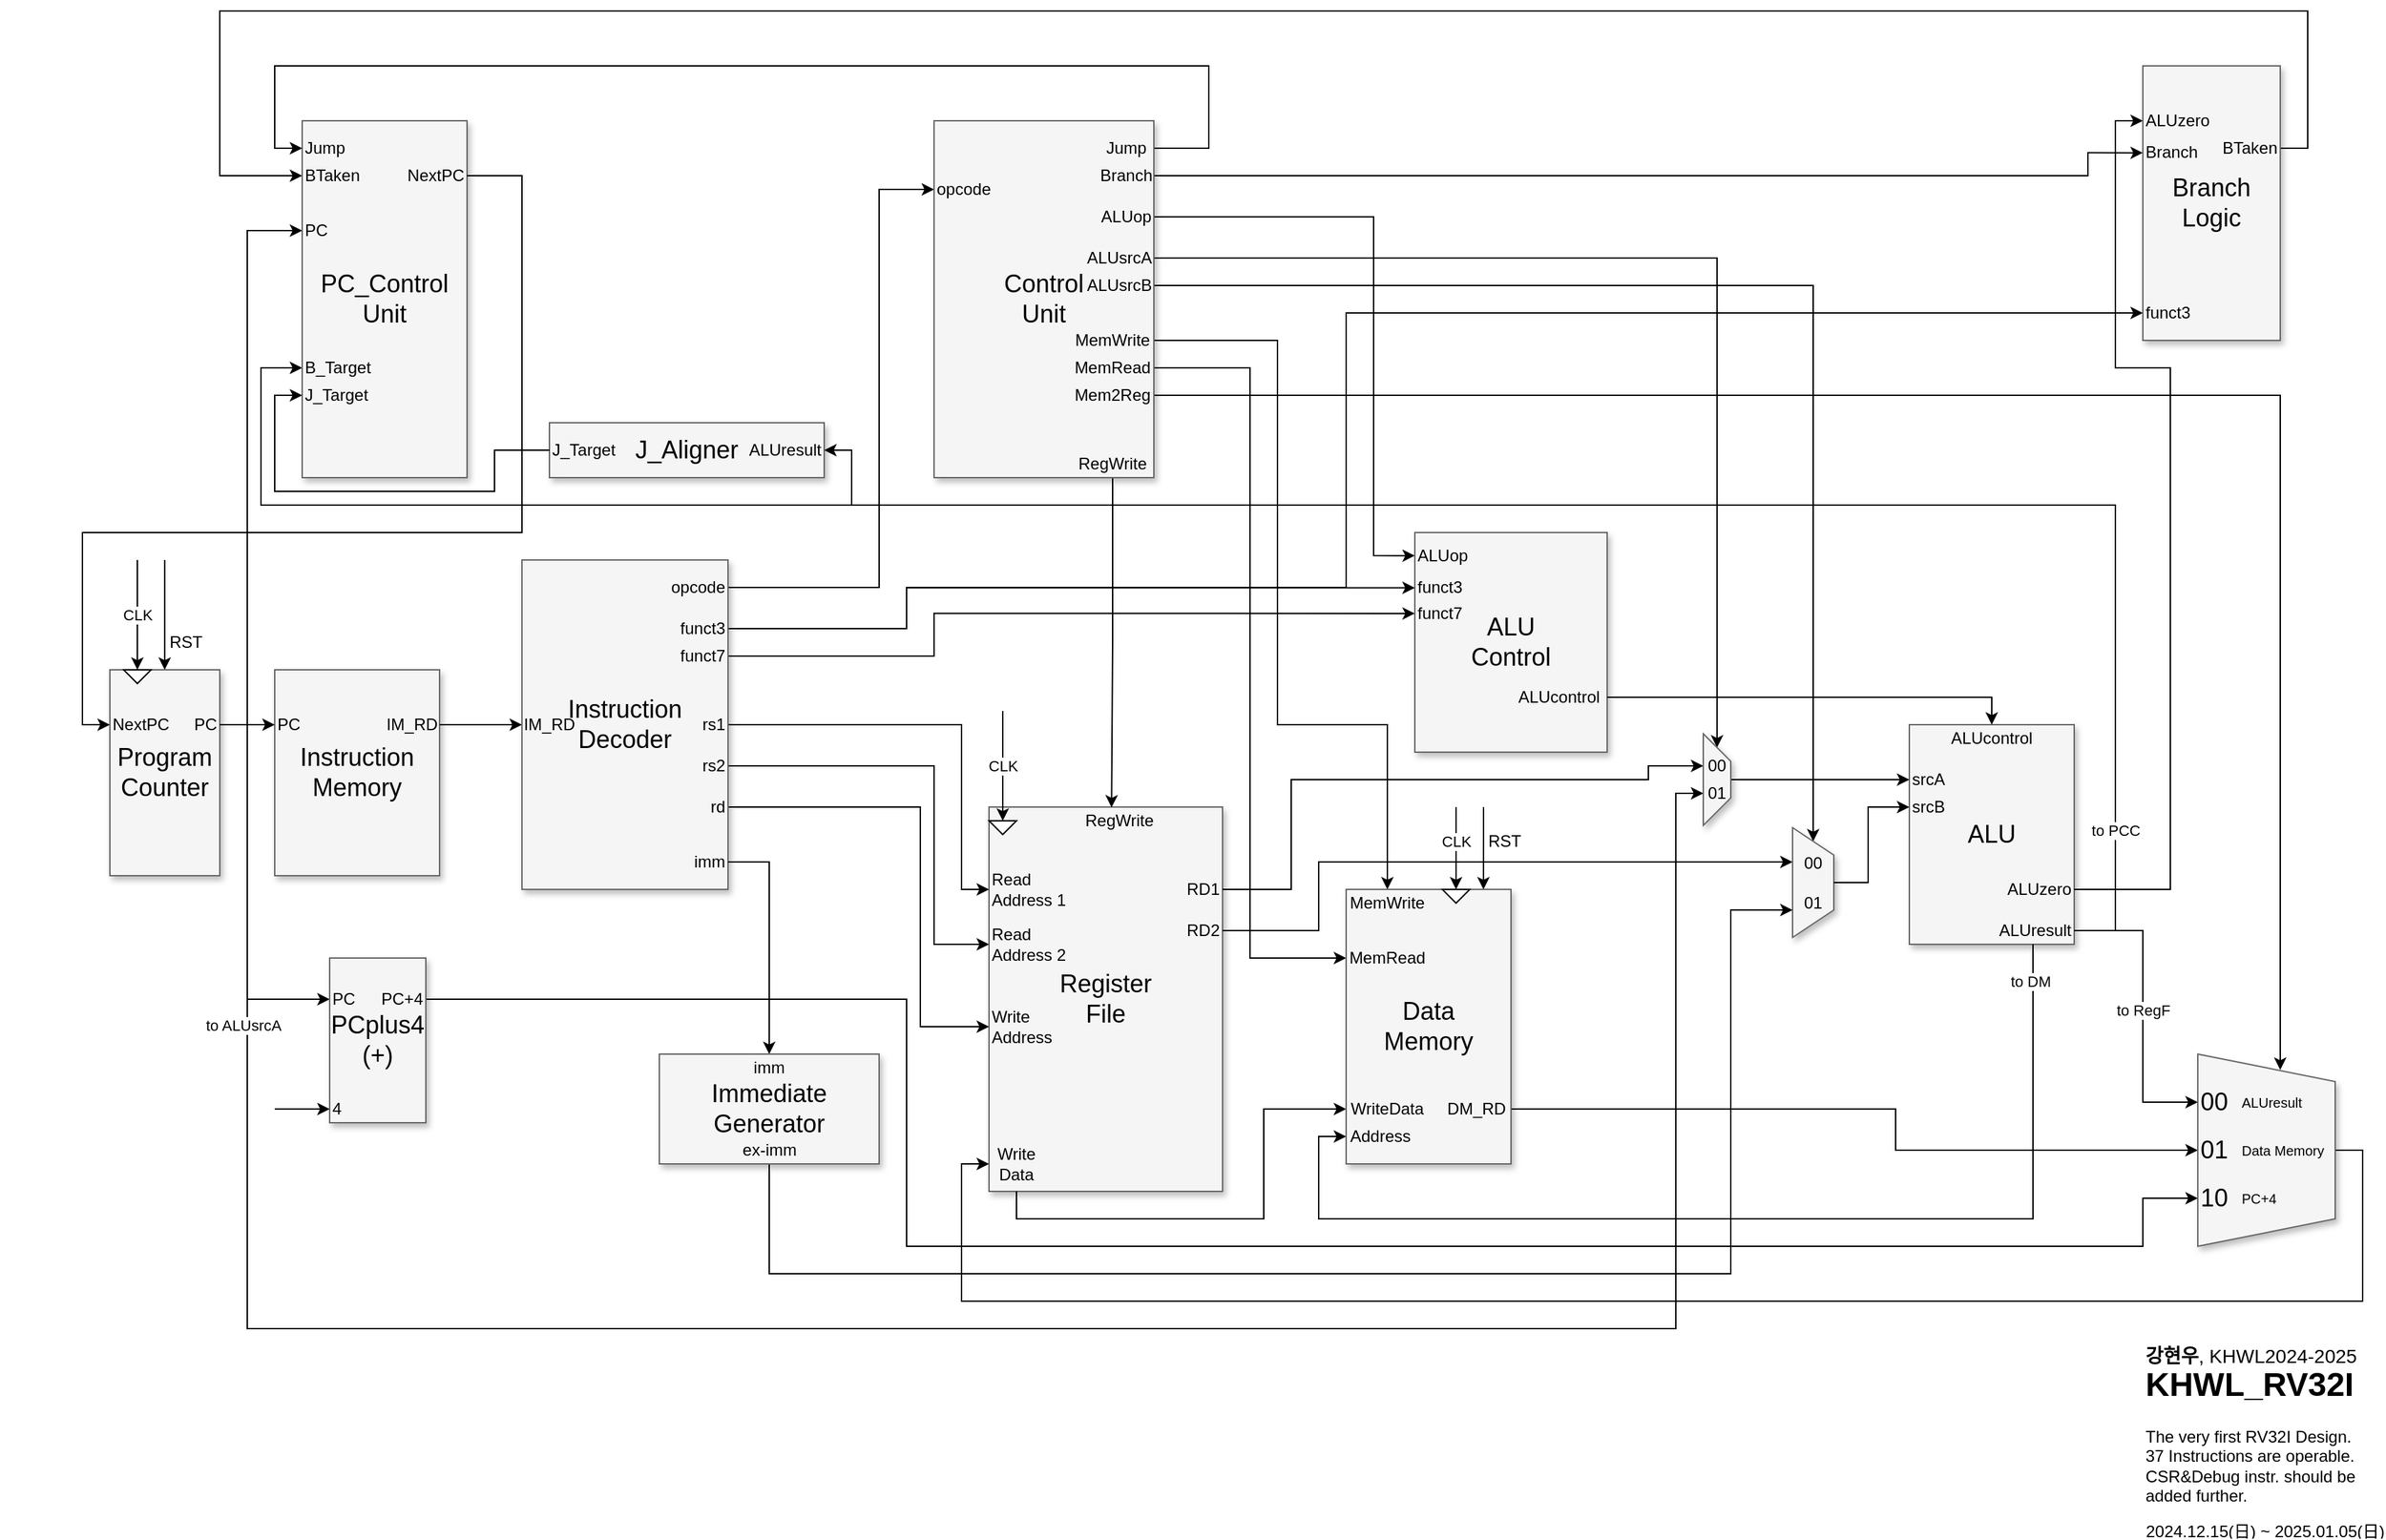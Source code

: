 <mxfile version="26.0.3">
  <diagram name="Page-1" id="90a13364-a465-7bf4-72fc-28e22215d7a0">
    <mxGraphModel dx="1912" dy="1035" grid="1" gridSize="10" guides="1" tooltips="1" connect="1" arrows="1" fold="1" page="1" pageScale="1.5" pageWidth="1169" pageHeight="827" background="none" math="0" shadow="0">
      <root>
        <mxCell id="0" style=";html=1;" />
        <mxCell id="1" style=";html=1;" parent="0" />
        <mxCell id="F4LApp7SRapzV72RJLrX-8" value="" style="group" parent="1" vertex="1" connectable="0">
          <mxGeometry x="720" y="700" width="180" height="280" as="geometry" />
        </mxCell>
        <mxCell id="3a17f1ce550125da-2" value="Register&lt;div&gt;File&lt;/div&gt;" style="whiteSpace=wrap;html=1;shadow=1;fontSize=18;fillColor=#f5f5f5;strokeColor=#666666;" parent="F4LApp7SRapzV72RJLrX-8" vertex="1">
          <mxGeometry width="170" height="280" as="geometry" />
        </mxCell>
        <mxCell id="JqTOLJbfiFGYhZ1s0W8t-5" value="Read&amp;nbsp;&lt;div&gt;Address 1&lt;/div&gt;" style="text;html=1;align=left;verticalAlign=middle;whiteSpace=wrap;rounded=0;" parent="F4LApp7SRapzV72RJLrX-8" vertex="1">
          <mxGeometry y="50" width="60" height="20" as="geometry" />
        </mxCell>
        <mxCell id="JqTOLJbfiFGYhZ1s0W8t-8" value="Read&amp;nbsp;&lt;div&gt;Address 2&lt;/div&gt;" style="text;html=1;align=left;verticalAlign=middle;whiteSpace=wrap;rounded=0;" parent="F4LApp7SRapzV72RJLrX-8" vertex="1">
          <mxGeometry y="90" width="60" height="20" as="geometry" />
        </mxCell>
        <mxCell id="JqTOLJbfiFGYhZ1s0W8t-10" value="Write&lt;div&gt;Address&lt;/div&gt;" style="text;html=1;align=left;verticalAlign=middle;whiteSpace=wrap;rounded=0;" parent="F4LApp7SRapzV72RJLrX-8" vertex="1">
          <mxGeometry y="140" width="60" height="40" as="geometry" />
        </mxCell>
        <mxCell id="JqTOLJbfiFGYhZ1s0W8t-13" value="Write&lt;div&gt;Data&lt;/div&gt;" style="text;html=1;align=center;verticalAlign=middle;whiteSpace=wrap;rounded=0;" parent="F4LApp7SRapzV72RJLrX-8" vertex="1">
          <mxGeometry y="240" width="40" height="40" as="geometry" />
        </mxCell>
        <mxCell id="JqTOLJbfiFGYhZ1s0W8t-16" value="RD1" style="text;html=1;align=right;verticalAlign=middle;whiteSpace=wrap;rounded=0;" parent="F4LApp7SRapzV72RJLrX-8" vertex="1">
          <mxGeometry x="140" y="50" width="30" height="20" as="geometry" />
        </mxCell>
        <mxCell id="JqTOLJbfiFGYhZ1s0W8t-17" value="RD2" style="text;html=1;align=right;verticalAlign=middle;whiteSpace=wrap;rounded=0;" parent="F4LApp7SRapzV72RJLrX-8" vertex="1">
          <mxGeometry x="140" y="80" width="30" height="20" as="geometry" />
        </mxCell>
        <mxCell id="JqTOLJbfiFGYhZ1s0W8t-6" style="edgeStyle=orthogonalEdgeStyle;rounded=0;orthogonalLoop=1;jettySize=auto;html=1;exitX=0.5;exitY=1;exitDx=0;exitDy=0;" parent="F4LApp7SRapzV72RJLrX-8" source="JqTOLJbfiFGYhZ1s0W8t-5" target="JqTOLJbfiFGYhZ1s0W8t-5" edge="1">
          <mxGeometry relative="1" as="geometry" />
        </mxCell>
        <mxCell id="zFS1pn2A8cmfrVWvFFyQ-1" value="RegWrite" style="text;html=1;align=center;verticalAlign=middle;whiteSpace=wrap;rounded=0;" parent="F4LApp7SRapzV72RJLrX-8" vertex="1">
          <mxGeometry x="70" width="50" height="20" as="geometry" />
        </mxCell>
        <mxCell id="F4LApp7SRapzV72RJLrX-21" value="" style="group" parent="1" vertex="1" connectable="0">
          <mxGeometry y="480" width="190" height="270" as="geometry" />
        </mxCell>
        <mxCell id="3a17f1ce550125da-8" value="Program&lt;div&gt;Counter&lt;/div&gt;" style="whiteSpace=wrap;html=1;shadow=1;fontSize=18;fillColor=#f5f5f5;strokeColor=#666666;" parent="F4LApp7SRapzV72RJLrX-21" vertex="1">
          <mxGeometry x="80" y="120" width="80" height="150" as="geometry" />
        </mxCell>
        <mxCell id="0RyyWnerKbfPe0gcl8zv-7" value="NextPC" style="text;html=1;align=left;verticalAlign=middle;whiteSpace=wrap;rounded=0;" parent="F4LApp7SRapzV72RJLrX-21" vertex="1">
          <mxGeometry x="80" y="150" width="50" height="20" as="geometry" />
        </mxCell>
        <mxCell id="0RyyWnerKbfPe0gcl8zv-8" value="PC" style="text;html=1;align=right;verticalAlign=middle;whiteSpace=wrap;rounded=0;" parent="F4LApp7SRapzV72RJLrX-21" vertex="1">
          <mxGeometry x="140" y="150" width="20" height="20" as="geometry" />
        </mxCell>
        <mxCell id="zFS1pn2A8cmfrVWvFFyQ-53" value="" style="group" parent="F4LApp7SRapzV72RJLrX-21" vertex="1" connectable="0">
          <mxGeometry x="90" y="40" width="20" height="90" as="geometry" />
        </mxCell>
        <mxCell id="0RyyWnerKbfPe0gcl8zv-11" value="" style="triangle;whiteSpace=wrap;html=1;rotation=90;" parent="zFS1pn2A8cmfrVWvFFyQ-53" vertex="1">
          <mxGeometry x="5" y="75" width="10" height="20" as="geometry" />
        </mxCell>
        <mxCell id="zFS1pn2A8cmfrVWvFFyQ-21" value="" style="edgeStyle=none;orthogonalLoop=1;jettySize=auto;html=1;rounded=0;" parent="zFS1pn2A8cmfrVWvFFyQ-53" edge="1">
          <mxGeometry width="100" relative="1" as="geometry">
            <mxPoint x="10" as="sourcePoint" />
            <mxPoint x="10" y="80" as="targetPoint" />
            <Array as="points" />
          </mxGeometry>
        </mxCell>
        <mxCell id="zFS1pn2A8cmfrVWvFFyQ-25" value="CLK" style="edgeLabel;html=1;align=center;verticalAlign=middle;resizable=0;points=[];" parent="zFS1pn2A8cmfrVWvFFyQ-21" vertex="1" connectable="0">
          <mxGeometry x="-0.002" relative="1" as="geometry">
            <mxPoint as="offset" />
          </mxGeometry>
        </mxCell>
        <mxCell id="zFS1pn2A8cmfrVWvFFyQ-64" value="" style="group" parent="F4LApp7SRapzV72RJLrX-21" vertex="1" connectable="0">
          <mxGeometry x="119.9" y="40" width="30.1" height="80" as="geometry" />
        </mxCell>
        <mxCell id="0RyyWnerKbfPe0gcl8zv-13" value="" style="edgeStyle=elbowEdgeStyle;rounded=0;html=1;startArrow=none;startFill=0;jettySize=auto;orthogonalLoop=1;fontSize=18;elbow=vertical;entryX=0.75;entryY=0;entryDx=0;entryDy=0;" parent="zFS1pn2A8cmfrVWvFFyQ-64" edge="1">
          <mxGeometry relative="1" as="geometry">
            <Array as="points">
              <mxPoint y="40" />
            </Array>
            <mxPoint as="sourcePoint" />
            <mxPoint x="5.684e-14" y="80" as="targetPoint" />
          </mxGeometry>
        </mxCell>
        <mxCell id="zFS1pn2A8cmfrVWvFFyQ-26" value="RST" style="text;html=1;align=center;verticalAlign=middle;resizable=1;points=[];autosize=1;strokeColor=none;fillColor=none;movable=1;rotatable=1;deletable=1;editable=1;locked=0;connectable=1;" parent="zFS1pn2A8cmfrVWvFFyQ-64" vertex="1">
          <mxGeometry x="0.1" y="50" width="30" height="20" as="geometry" />
        </mxCell>
        <mxCell id="F4LApp7SRapzV72RJLrX-22" value="" style="group" parent="1" vertex="1" connectable="0">
          <mxGeometry x="190" y="600" width="140" height="150" as="geometry" />
        </mxCell>
        <mxCell id="0RyyWnerKbfPe0gcl8zv-1" value="Instruction&lt;div&gt;Memory&lt;/div&gt;" style="whiteSpace=wrap;html=1;shadow=1;fontSize=18;fillColor=#f5f5f5;strokeColor=#666666;" parent="F4LApp7SRapzV72RJLrX-22" vertex="1">
          <mxGeometry x="10" width="120" height="150" as="geometry" />
        </mxCell>
        <mxCell id="0RyyWnerKbfPe0gcl8zv-3" value="PC" style="text;html=1;align=left;verticalAlign=middle;whiteSpace=wrap;rounded=0;" parent="F4LApp7SRapzV72RJLrX-22" vertex="1">
          <mxGeometry x="10" y="30" width="20" height="20" as="geometry" />
        </mxCell>
        <mxCell id="0RyyWnerKbfPe0gcl8zv-4" value="IM_RD" style="text;html=1;align=center;verticalAlign=middle;whiteSpace=wrap;rounded=0;" parent="F4LApp7SRapzV72RJLrX-22" vertex="1">
          <mxGeometry x="90" y="30" width="40" height="20" as="geometry" />
        </mxCell>
        <mxCell id="F4LApp7SRapzV72RJLrX-58" value="" style="group" parent="1" vertex="1" connectable="0">
          <mxGeometry x="1390" y="640" width="120" height="160" as="geometry" />
        </mxCell>
        <mxCell id="-hvyRLRQOOJ3VwnVLbOB-57" value="ALU" style="whiteSpace=wrap;html=1;shadow=1;fontSize=18;fillColor=#f5f5f5;strokeColor=#666666;resizeWidth=0;comic=0;rotatable=1;treeFolding=0;collapsible=0;dropTarget=0;container=0;noLabel=0;portConstraintRotation=0;gradientColor=none;" parent="F4LApp7SRapzV72RJLrX-58" vertex="1">
          <mxGeometry width="120" height="160" as="geometry" />
        </mxCell>
        <mxCell id="F4LApp7SRapzV72RJLrX-6" value="ALUcontrol" style="text;html=1;align=center;verticalAlign=middle;whiteSpace=wrap;rounded=0;" parent="F4LApp7SRapzV72RJLrX-58" vertex="1">
          <mxGeometry x="30" width="60" height="20" as="geometry" />
        </mxCell>
        <mxCell id="F4LApp7SRapzV72RJLrX-85" value="ALUresult" style="text;html=1;align=right;verticalAlign=middle;whiteSpace=wrap;rounded=0;" parent="F4LApp7SRapzV72RJLrX-58" vertex="1">
          <mxGeometry x="60" y="140" width="60" height="20" as="geometry" />
        </mxCell>
        <mxCell id="laC3dYbV331lfGwgBf-x-6" value="srcA" style="text;html=1;align=left;verticalAlign=middle;whiteSpace=wrap;rounded=0;" parent="F4LApp7SRapzV72RJLrX-58" vertex="1">
          <mxGeometry y="30" width="30" height="20" as="geometry" />
        </mxCell>
        <mxCell id="laC3dYbV331lfGwgBf-x-7" value="srcB" style="text;html=1;align=left;verticalAlign=middle;whiteSpace=wrap;rounded=0;" parent="F4LApp7SRapzV72RJLrX-58" vertex="1">
          <mxGeometry y="50" width="30" height="20" as="geometry" />
        </mxCell>
        <mxCell id="laC3dYbV331lfGwgBf-x-29" value="ALUzero" style="text;html=1;align=right;verticalAlign=middle;whiteSpace=wrap;rounded=0;" parent="F4LApp7SRapzV72RJLrX-58" vertex="1">
          <mxGeometry x="70" y="110" width="50" height="20" as="geometry" />
        </mxCell>
        <mxCell id="F4LApp7SRapzV72RJLrX-61" value="" style="group" parent="1" vertex="1" connectable="0">
          <mxGeometry x="1020" y="500" width="150" height="160" as="geometry" />
        </mxCell>
        <mxCell id="-hvyRLRQOOJ3VwnVLbOB-56" value="ALU&lt;div&gt;Control&lt;/div&gt;" style="whiteSpace=wrap;html=1;shadow=1;fontSize=18;fillColor=#f5f5f5;strokeColor=#666666;" parent="F4LApp7SRapzV72RJLrX-61" vertex="1">
          <mxGeometry x="10" width="140" height="160" as="geometry" />
        </mxCell>
        <mxCell id="-hvyRLRQOOJ3VwnVLbOB-61" value="ALUop" style="text;html=1;align=left;verticalAlign=middle;whiteSpace=wrap;rounded=0;" parent="F4LApp7SRapzV72RJLrX-61" vertex="1">
          <mxGeometry x="10" y="8.421" width="40" height="16.842" as="geometry" />
        </mxCell>
        <mxCell id="-hvyRLRQOOJ3VwnVLbOB-64" value="funct3" style="text;html=1;align=left;verticalAlign=middle;whiteSpace=wrap;rounded=0;" parent="F4LApp7SRapzV72RJLrX-61" vertex="1">
          <mxGeometry x="10" y="30" width="40" height="20.53" as="geometry" />
        </mxCell>
        <mxCell id="-hvyRLRQOOJ3VwnVLbOB-65" value="funct7" style="text;html=1;align=left;verticalAlign=middle;whiteSpace=wrap;rounded=0;" parent="F4LApp7SRapzV72RJLrX-61" vertex="1">
          <mxGeometry x="10" y="50.526" width="40" height="16.842" as="geometry" />
        </mxCell>
        <mxCell id="F4LApp7SRapzV72RJLrX-1" value="ALUcontrol" style="text;html=1;align=center;verticalAlign=middle;whiteSpace=wrap;rounded=0;" parent="F4LApp7SRapzV72RJLrX-61" vertex="1">
          <mxGeometry x="80" y="110" width="70" height="20" as="geometry" />
        </mxCell>
        <mxCell id="F4LApp7SRapzV72RJLrX-75" style="edgeStyle=orthogonalEdgeStyle;rounded=0;orthogonalLoop=1;jettySize=auto;html=1;entryX=0;entryY=0.5;entryDx=0;entryDy=0;" parent="1" source="F4LApp7SRapzV72RJLrX-56" target="F4LApp7SRapzV72RJLrX-43" edge="1">
          <mxGeometry relative="1" as="geometry">
            <Array as="points">
              <mxPoint x="910" y="380" />
              <mxPoint x="910" y="810" />
            </Array>
          </mxGeometry>
        </mxCell>
        <mxCell id="F4LApp7SRapzV72RJLrX-78" style="edgeStyle=orthogonalEdgeStyle;rounded=0;orthogonalLoop=1;jettySize=auto;html=1;entryX=0.5;entryY=1;entryDx=0;entryDy=0;" parent="1" source="F4LApp7SRapzV72RJLrX-44" target="-hvyRLRQOOJ3VwnVLbOB-43" edge="1">
          <mxGeometry relative="1" as="geometry">
            <mxPoint x="1541" y="910" as="targetPoint" />
            <Array as="points">
              <mxPoint x="1380" y="920" />
              <mxPoint x="1380" y="950" />
            </Array>
          </mxGeometry>
        </mxCell>
        <mxCell id="laC3dYbV331lfGwgBf-x-2" style="edgeStyle=orthogonalEdgeStyle;rounded=0;orthogonalLoop=1;jettySize=auto;html=1;entryX=0.25;entryY=1;entryDx=0;entryDy=0;" parent="1" source="F4LApp7SRapzV72RJLrX-85" target="-hvyRLRQOOJ3VwnVLbOB-43" edge="1">
          <mxGeometry relative="1" as="geometry">
            <Array as="points">
              <mxPoint x="1560" y="790" />
              <mxPoint x="1560" y="915" />
            </Array>
          </mxGeometry>
        </mxCell>
        <mxCell id="laC3dYbV331lfGwgBf-x-4" value="to RegF" style="edgeLabel;html=1;align=center;verticalAlign=middle;resizable=0;points=[];" parent="laC3dYbV331lfGwgBf-x-2" vertex="1" connectable="0">
          <mxGeometry relative="1" as="geometry">
            <mxPoint as="offset" />
          </mxGeometry>
        </mxCell>
        <mxCell id="laC3dYbV331lfGwgBf-x-9" style="edgeStyle=orthogonalEdgeStyle;rounded=0;orthogonalLoop=1;jettySize=auto;html=1;entryX=0;entryY=0.5;entryDx=0;entryDy=0;exitX=0.5;exitY=1;exitDx=0;exitDy=0;" parent="1" source="JqTOLJbfiFGYhZ1s0W8t-13" target="F4LApp7SRapzV72RJLrX-41" edge="1">
          <mxGeometry relative="1" as="geometry">
            <Array as="points">
              <mxPoint x="740" y="1000" />
              <mxPoint x="920" y="1000" />
              <mxPoint x="920" y="920" />
            </Array>
          </mxGeometry>
        </mxCell>
        <mxCell id="laC3dYbV331lfGwgBf-x-13" style="edgeStyle=orthogonalEdgeStyle;rounded=0;orthogonalLoop=1;jettySize=auto;html=1;entryX=0.25;entryY=0;entryDx=0;entryDy=0;" parent="1" source="3a17f1ce550125da-2" target="laC3dYbV331lfGwgBf-x-20" edge="1">
          <mxGeometry relative="1" as="geometry">
            <Array as="points">
              <mxPoint x="960" y="790" />
              <mxPoint x="960" y="740" />
            </Array>
          </mxGeometry>
        </mxCell>
        <mxCell id="laC3dYbV331lfGwgBf-x-32" style="edgeStyle=orthogonalEdgeStyle;rounded=0;orthogonalLoop=1;jettySize=auto;html=1;entryX=0;entryY=0.5;entryDx=0;entryDy=0;" parent="1" source="laC3dYbV331lfGwgBf-x-29" target="laC3dYbV331lfGwgBf-x-28" edge="1">
          <mxGeometry relative="1" as="geometry">
            <Array as="points">
              <mxPoint x="1580" y="760" />
              <mxPoint x="1580" y="380" />
              <mxPoint x="1540" y="380" />
              <mxPoint x="1540" y="200" />
            </Array>
          </mxGeometry>
        </mxCell>
        <mxCell id="laC3dYbV331lfGwgBf-x-34" style="edgeStyle=orthogonalEdgeStyle;rounded=0;orthogonalLoop=1;jettySize=auto;html=1;entryX=0;entryY=0.5;entryDx=0;entryDy=0;" parent="1" source="laC3dYbV331lfGwgBf-x-33" target="laC3dYbV331lfGwgBf-x-11" edge="1">
          <mxGeometry relative="1" as="geometry" />
        </mxCell>
        <mxCell id="MuofbJJSr7D3HssxxxzW-17" style="edgeStyle=orthogonalEdgeStyle;rounded=0;orthogonalLoop=1;jettySize=auto;html=1;entryX=0;entryY=0.5;entryDx=0;entryDy=0;" parent="1" source="0RyyWnerKbfPe0gcl8zv-8" target="jQQxH6LwXFBK_Qau7PEY-24" edge="1">
          <mxGeometry relative="1" as="geometry">
            <Array as="points">
              <mxPoint x="180" y="640" />
              <mxPoint x="180" y="280" />
            </Array>
          </mxGeometry>
        </mxCell>
        <mxCell id="s6hKSkpy---ewfnxM8lV-12" style="edgeStyle=orthogonalEdgeStyle;rounded=0;orthogonalLoop=1;jettySize=auto;html=1;entryX=0;entryY=0.5;entryDx=0;entryDy=0;exitX=1;exitY=0.5;exitDx=0;exitDy=0;" parent="1" source="s6hKSkpy---ewfnxM8lV-11" target="jQQxH6LwXFBK_Qau7PEY-28" edge="1">
          <mxGeometry relative="1" as="geometry">
            <Array as="points">
              <mxPoint x="1680" y="220" />
              <mxPoint x="1680" y="120" />
              <mxPoint x="160" y="120" />
              <mxPoint x="160" y="240" />
            </Array>
          </mxGeometry>
        </mxCell>
        <mxCell id="s6hKSkpy---ewfnxM8lV-23" style="edgeStyle=orthogonalEdgeStyle;rounded=0;orthogonalLoop=1;jettySize=auto;html=1;entryX=0;entryY=0.5;entryDx=0;entryDy=0;" parent="1" source="F4LApp7SRapzV72RJLrX-85" target="jQQxH6LwXFBK_Qau7PEY-27" edge="1">
          <mxGeometry relative="1" as="geometry">
            <Array as="points">
              <mxPoint x="1540" y="790" />
              <mxPoint x="1540" y="480" />
              <mxPoint x="190" y="480" />
              <mxPoint x="190" y="380" />
            </Array>
            <mxPoint x="211" y="410" as="targetPoint" />
          </mxGeometry>
        </mxCell>
        <mxCell id="s6hKSkpy---ewfnxM8lV-34" style="edgeStyle=orthogonalEdgeStyle;rounded=0;orthogonalLoop=1;jettySize=auto;html=1;entryX=0.75;entryY=1;entryDx=0;entryDy=0;exitX=1;exitY=0.5;exitDx=0;exitDy=0;" parent="1" source="s6hKSkpy---ewfnxM8lV-31" target="-hvyRLRQOOJ3VwnVLbOB-43" edge="1">
          <mxGeometry relative="1" as="geometry">
            <Array as="points">
              <mxPoint x="660" y="840" />
              <mxPoint x="660" y="1020" />
              <mxPoint x="1560" y="1020" />
              <mxPoint x="1560" y="985" />
            </Array>
          </mxGeometry>
        </mxCell>
        <mxCell id="q9rqpO51LhmBKndgSOn--3" value="" style="group" parent="1" vertex="1" connectable="0">
          <mxGeometry x="1290" y="710" width="60" height="80" as="geometry" />
        </mxCell>
        <mxCell id="laC3dYbV331lfGwgBf-x-11" value="" style="shape=trapezoid;perimeter=trapezoidPerimeter;whiteSpace=wrap;html=1;fixedSize=1;shadow=1;strokeColor=#666666;align=center;verticalAlign=middle;fontFamily=Helvetica;fontSize=18;fontColor=default;fillColor=#f5f5f5;rotation=90;" parent="q9rqpO51LhmBKndgSOn--3" vertex="1">
          <mxGeometry x="-10" y="30" width="80" height="30" as="geometry" />
        </mxCell>
        <mxCell id="laC3dYbV331lfGwgBf-x-20" value="00&lt;div&gt;&lt;br&gt;&lt;div&gt;01&lt;/div&gt;&lt;/div&gt;" style="text;html=1;align=center;verticalAlign=middle;whiteSpace=wrap;rounded=0;" parent="q9rqpO51LhmBKndgSOn--3" vertex="1">
          <mxGeometry y="30" width="60" height="30" as="geometry" />
        </mxCell>
        <mxCell id="q9rqpO51LhmBKndgSOn--12" style="edgeStyle=orthogonalEdgeStyle;rounded=0;orthogonalLoop=1;jettySize=auto;html=1;entryX=0;entryY=0.5;entryDx=0;entryDy=0;" parent="1" source="q9rqpO51LhmBKndgSOn--2" target="q9rqpO51LhmBKndgSOn--5" edge="1">
          <mxGeometry relative="1" as="geometry" />
        </mxCell>
        <mxCell id="q9rqpO51LhmBKndgSOn--22" style="edgeStyle=orthogonalEdgeStyle;rounded=0;orthogonalLoop=1;jettySize=auto;html=1;entryX=0;entryY=0.5;entryDx=0;entryDy=0;" parent="1" source="-hvyRLRQOOJ3VwnVLbOB-8" target="JqTOLJbfiFGYhZ1s0W8t-8" edge="1">
          <mxGeometry relative="1" as="geometry">
            <Array as="points">
              <mxPoint x="680" y="670" />
              <mxPoint x="680" y="800" />
              <mxPoint x="720" y="800" />
            </Array>
          </mxGeometry>
        </mxCell>
        <mxCell id="q9rqpO51LhmBKndgSOn--23" style="edgeStyle=orthogonalEdgeStyle;rounded=0;orthogonalLoop=1;jettySize=auto;html=1;entryX=0;entryY=0.5;entryDx=0;entryDy=0;" parent="1" source="-hvyRLRQOOJ3VwnVLbOB-9" target="JqTOLJbfiFGYhZ1s0W8t-10" edge="1">
          <mxGeometry relative="1" as="geometry">
            <Array as="points">
              <mxPoint x="670" y="700" />
              <mxPoint x="670" y="860" />
            </Array>
          </mxGeometry>
        </mxCell>
        <mxCell id="q9rqpO51LhmBKndgSOn--25" style="edgeStyle=orthogonalEdgeStyle;rounded=0;orthogonalLoop=1;jettySize=auto;html=1;entryX=0;entryY=0.5;entryDx=0;entryDy=0;" parent="1" source="-hvyRLRQOOJ3VwnVLbOB-59" target="-hvyRLRQOOJ3VwnVLbOB-61" edge="1">
          <mxGeometry relative="1" as="geometry">
            <Array as="points">
              <mxPoint x="1000" y="270" />
              <mxPoint x="1000" y="517" />
            </Array>
            <mxPoint x="1030" y="500" as="targetPoint" />
          </mxGeometry>
        </mxCell>
        <mxCell id="q9rqpO51LhmBKndgSOn--27" value="" style="group" parent="1" vertex="1" connectable="0">
          <mxGeometry x="220" y="200" width="120" height="260" as="geometry" />
        </mxCell>
        <mxCell id="jQQxH6LwXFBK_Qau7PEY-23" value="PC_Control&lt;div&gt;Unit&lt;/div&gt;" style="whiteSpace=wrap;html=1;shadow=1;fontSize=18;fillColor=#f5f5f5;strokeColor=#666666;" parent="q9rqpO51LhmBKndgSOn--27" vertex="1">
          <mxGeometry width="120" height="260" as="geometry" />
        </mxCell>
        <mxCell id="jQQxH6LwXFBK_Qau7PEY-24" value="PC" style="text;html=1;align=left;verticalAlign=middle;whiteSpace=wrap;rounded=0;" parent="q9rqpO51LhmBKndgSOn--27" vertex="1">
          <mxGeometry y="70" width="20" height="20" as="geometry" />
        </mxCell>
        <mxCell id="jQQxH6LwXFBK_Qau7PEY-25" value="Jump" style="text;html=1;align=left;verticalAlign=middle;whiteSpace=wrap;rounded=0;" parent="q9rqpO51LhmBKndgSOn--27" vertex="1">
          <mxGeometry y="10" width="40" height="20" as="geometry" />
        </mxCell>
        <mxCell id="jQQxH6LwXFBK_Qau7PEY-26" value="J_Target" style="text;html=1;align=left;verticalAlign=middle;whiteSpace=wrap;rounded=0;" parent="q9rqpO51LhmBKndgSOn--27" vertex="1">
          <mxGeometry y="190" width="50" height="20" as="geometry" />
        </mxCell>
        <mxCell id="jQQxH6LwXFBK_Qau7PEY-27" value="B_Target" style="text;html=1;align=left;verticalAlign=middle;whiteSpace=wrap;rounded=0;" parent="q9rqpO51LhmBKndgSOn--27" vertex="1">
          <mxGeometry y="170" width="60" height="20" as="geometry" />
        </mxCell>
        <mxCell id="jQQxH6LwXFBK_Qau7PEY-28" value="BTaken" style="text;html=1;align=left;verticalAlign=middle;whiteSpace=wrap;rounded=0;" parent="q9rqpO51LhmBKndgSOn--27" vertex="1">
          <mxGeometry y="30" width="50" height="20" as="geometry" />
        </mxCell>
        <mxCell id="jQQxH6LwXFBK_Qau7PEY-29" value="NextPC" style="text;html=1;align=right;verticalAlign=middle;whiteSpace=wrap;rounded=0;" parent="q9rqpO51LhmBKndgSOn--27" vertex="1">
          <mxGeometry x="96" y="30" width="24" height="20" as="geometry" />
        </mxCell>
        <mxCell id="q9rqpO51LhmBKndgSOn--36" style="edgeStyle=orthogonalEdgeStyle;rounded=0;orthogonalLoop=1;jettySize=auto;html=1;entryX=0.5;entryY=0;entryDx=0;entryDy=0;exitX=1;exitY=0.5;exitDx=0;exitDy=0;" parent="1" source="F4LApp7SRapzV72RJLrX-73" target="F4LApp7SRapzV72RJLrX-42" edge="1">
          <mxGeometry relative="1" as="geometry">
            <Array as="points">
              <mxPoint x="930" y="360" />
              <mxPoint x="930" y="640" />
              <mxPoint x="1010" y="640" />
            </Array>
          </mxGeometry>
        </mxCell>
        <mxCell id="zFS1pn2A8cmfrVWvFFyQ-2" style="edgeStyle=orthogonalEdgeStyle;rounded=0;orthogonalLoop=1;jettySize=auto;html=1;entryX=0.384;entryY=0.014;entryDx=0;entryDy=0;entryPerimeter=0;" parent="1" source="-hvyRLRQOOJ3VwnVLbOB-48" target="zFS1pn2A8cmfrVWvFFyQ-1" edge="1">
          <mxGeometry relative="1" as="geometry">
            <Array as="points">
              <mxPoint x="810" y="580" />
              <mxPoint x="810" y="580" />
            </Array>
          </mxGeometry>
        </mxCell>
        <mxCell id="zFS1pn2A8cmfrVWvFFyQ-9" style="edgeStyle=orthogonalEdgeStyle;rounded=0;orthogonalLoop=1;jettySize=auto;html=1;entryX=0;entryY=0.5;entryDx=0;entryDy=0;" parent="1" source="-hvyRLRQOOJ3VwnVLbOB-11" target="-hvyRLRQOOJ3VwnVLbOB-64" edge="1">
          <mxGeometry relative="1" as="geometry">
            <mxPoint x="1030" y="530" as="targetPoint" />
            <Array as="points">
              <mxPoint x="660" y="570" />
              <mxPoint x="660" y="540" />
            </Array>
          </mxGeometry>
        </mxCell>
        <mxCell id="zFS1pn2A8cmfrVWvFFyQ-10" style="edgeStyle=orthogonalEdgeStyle;rounded=0;orthogonalLoop=1;jettySize=auto;html=1;entryX=0;entryY=0.5;entryDx=0;entryDy=0;" parent="1" source="-hvyRLRQOOJ3VwnVLbOB-12" target="-hvyRLRQOOJ3VwnVLbOB-65" edge="1">
          <mxGeometry relative="1" as="geometry">
            <Array as="points">
              <mxPoint x="680" y="590" />
              <mxPoint x="680" y="559" />
            </Array>
          </mxGeometry>
        </mxCell>
        <mxCell id="zFS1pn2A8cmfrVWvFFyQ-11" style="edgeStyle=orthogonalEdgeStyle;rounded=0;orthogonalLoop=1;jettySize=auto;html=1;entryX=0;entryY=0.5;entryDx=0;entryDy=0;exitX=1;exitY=0.5;exitDx=0;exitDy=0;" parent="1" source="-hvyRLRQOOJ3VwnVLbOB-6" target="-hvyRLRQOOJ3VwnVLbOB-49" edge="1">
          <mxGeometry relative="1" as="geometry">
            <mxPoint x="660" y="250" as="targetPoint" />
            <Array as="points">
              <mxPoint x="640" y="540" />
              <mxPoint x="640" y="250" />
            </Array>
            <mxPoint x="550" y="540" as="sourcePoint" />
          </mxGeometry>
        </mxCell>
        <mxCell id="zFS1pn2A8cmfrVWvFFyQ-12" style="edgeStyle=orthogonalEdgeStyle;rounded=0;orthogonalLoop=1;jettySize=auto;html=1;entryX=0;entryY=0.5;entryDx=0;entryDy=0;exitX=1;exitY=0.5;exitDx=0;exitDy=0;" parent="1" source="s6hKSkpy---ewfnxM8lV-1" target="jQQxH6LwXFBK_Qau7PEY-25" edge="1">
          <mxGeometry relative="1" as="geometry">
            <Array as="points">
              <mxPoint x="880" y="220" />
              <mxPoint x="880" y="160" />
              <mxPoint x="200" y="160" />
              <mxPoint x="200" y="220" />
            </Array>
          </mxGeometry>
        </mxCell>
        <mxCell id="zFS1pn2A8cmfrVWvFFyQ-14" style="edgeStyle=orthogonalEdgeStyle;rounded=0;orthogonalLoop=1;jettySize=auto;html=1;entryX=0;entryY=0.5;entryDx=0;entryDy=0;" parent="1" source="laC3dYbV331lfGwgBf-x-40" target="laC3dYbV331lfGwgBf-x-42" edge="1">
          <mxGeometry relative="1" as="geometry">
            <Array as="points">
              <mxPoint x="1520" y="240" />
              <mxPoint x="1520" y="223" />
            </Array>
          </mxGeometry>
        </mxCell>
        <mxCell id="zFS1pn2A8cmfrVWvFFyQ-16" style="edgeStyle=orthogonalEdgeStyle;rounded=0;orthogonalLoop=1;jettySize=auto;html=1;entryX=0.082;entryY=0.4;entryDx=0;entryDy=0;entryPerimeter=0;exitX=1;exitY=0.5;exitDx=0;exitDy=0;" parent="1" source="laC3dYbV331lfGwgBf-x-37" target="-hvyRLRQOOJ3VwnVLbOB-43" edge="1">
          <mxGeometry relative="1" as="geometry">
            <mxPoint x="1660" y="890" as="targetPoint" />
            <Array as="points">
              <mxPoint x="1660" y="400" />
            </Array>
          </mxGeometry>
        </mxCell>
        <mxCell id="zFS1pn2A8cmfrVWvFFyQ-17" style="edgeStyle=orthogonalEdgeStyle;rounded=0;orthogonalLoop=1;jettySize=auto;html=1;entryX=0;entryY=0.5;entryDx=0;entryDy=0;" parent="1" source="F4LApp7SRapzV72RJLrX-92" target="JqTOLJbfiFGYhZ1s0W8t-13" edge="1">
          <mxGeometry relative="1" as="geometry">
            <Array as="points">
              <mxPoint x="1720" y="950" />
              <mxPoint x="1720" y="1060" />
              <mxPoint x="700" y="1060" />
              <mxPoint x="700" y="960" />
            </Array>
          </mxGeometry>
        </mxCell>
        <mxCell id="zFS1pn2A8cmfrVWvFFyQ-18" style="edgeStyle=orthogonalEdgeStyle;rounded=0;orthogonalLoop=1;jettySize=auto;html=1;entryX=0;entryY=0.5;entryDx=0;entryDy=0;" parent="1" source="0RyyWnerKbfPe0gcl8zv-4" target="-hvyRLRQOOJ3VwnVLbOB-2" edge="1">
          <mxGeometry relative="1" as="geometry" />
        </mxCell>
        <mxCell id="zFS1pn2A8cmfrVWvFFyQ-27" style="edgeStyle=orthogonalEdgeStyle;rounded=0;orthogonalLoop=1;jettySize=auto;html=1;entryX=0;entryY=0.5;entryDx=0;entryDy=0;" parent="1" source="0RyyWnerKbfPe0gcl8zv-8" target="0RyyWnerKbfPe0gcl8zv-3" edge="1">
          <mxGeometry relative="1" as="geometry" />
        </mxCell>
        <mxCell id="zFS1pn2A8cmfrVWvFFyQ-28" style="edgeStyle=orthogonalEdgeStyle;rounded=0;orthogonalLoop=1;jettySize=auto;html=1;entryX=0;entryY=0.5;entryDx=0;entryDy=0;" parent="1" source="0RyyWnerKbfPe0gcl8zv-8" target="zFS1pn2A8cmfrVWvFFyQ-44" edge="1">
          <mxGeometry relative="1" as="geometry">
            <Array as="points">
              <mxPoint x="180" y="640" />
              <mxPoint x="180" y="1080" />
              <mxPoint x="1220" y="1080" />
              <mxPoint x="1220" y="690" />
            </Array>
          </mxGeometry>
        </mxCell>
        <mxCell id="zFS1pn2A8cmfrVWvFFyQ-76" value="to ALUsrcA" style="edgeLabel;html=1;align=center;verticalAlign=middle;resizable=0;points=[];" parent="zFS1pn2A8cmfrVWvFFyQ-28" vertex="1" connectable="0">
          <mxGeometry x="-0.75" y="-3" relative="1" as="geometry">
            <mxPoint as="offset" />
          </mxGeometry>
        </mxCell>
        <mxCell id="zFS1pn2A8cmfrVWvFFyQ-30" style="edgeStyle=orthogonalEdgeStyle;rounded=0;orthogonalLoop=1;jettySize=auto;html=1;entryX=0;entryY=0.5;entryDx=0;entryDy=0;" parent="1" source="0RyyWnerKbfPe0gcl8zv-8" target="s6hKSkpy---ewfnxM8lV-30" edge="1">
          <mxGeometry relative="1" as="geometry">
            <Array as="points">
              <mxPoint x="180" y="640" />
              <mxPoint x="180" y="840" />
            </Array>
          </mxGeometry>
        </mxCell>
        <mxCell id="zFS1pn2A8cmfrVWvFFyQ-33" value="" style="group" parent="1" vertex="1" connectable="0">
          <mxGeometry x="220" y="810" width="90" height="120" as="geometry" />
        </mxCell>
        <mxCell id="s6hKSkpy---ewfnxM8lV-29" value="PCplus4&lt;div&gt;(+)&lt;/div&gt;" style="whiteSpace=wrap;html=1;shadow=1;fontSize=18;fillColor=#f5f5f5;strokeColor=#666666;" parent="zFS1pn2A8cmfrVWvFFyQ-33" vertex="1">
          <mxGeometry x="20" width="70" height="120" as="geometry" />
        </mxCell>
        <mxCell id="s6hKSkpy---ewfnxM8lV-30" value="PC" style="text;html=1;align=left;verticalAlign=middle;whiteSpace=wrap;rounded=0;" parent="zFS1pn2A8cmfrVWvFFyQ-33" vertex="1">
          <mxGeometry x="20" y="20" width="20" height="20" as="geometry" />
        </mxCell>
        <mxCell id="s6hKSkpy---ewfnxM8lV-31" value="PC+4" style="text;html=1;align=right;verticalAlign=middle;whiteSpace=wrap;rounded=0;" parent="zFS1pn2A8cmfrVWvFFyQ-33" vertex="1">
          <mxGeometry x="60" y="20" width="30" height="20" as="geometry" />
        </mxCell>
        <mxCell id="s6hKSkpy---ewfnxM8lV-32" value="4" style="text;html=1;align=left;verticalAlign=middle;whiteSpace=wrap;rounded=0;" parent="zFS1pn2A8cmfrVWvFFyQ-33" vertex="1">
          <mxGeometry x="20" y="100" width="10" height="20" as="geometry" />
        </mxCell>
        <mxCell id="zFS1pn2A8cmfrVWvFFyQ-32" value="" style="endArrow=classic;html=1;rounded=0;entryX=0;entryY=0.5;entryDx=0;entryDy=0;" parent="zFS1pn2A8cmfrVWvFFyQ-33" target="s6hKSkpy---ewfnxM8lV-32" edge="1">
          <mxGeometry width="50" height="50" relative="1" as="geometry">
            <mxPoint x="-20" y="110" as="sourcePoint" />
            <mxPoint x="220" y="-20" as="targetPoint" />
          </mxGeometry>
        </mxCell>
        <mxCell id="zFS1pn2A8cmfrVWvFFyQ-35" style="edgeStyle=orthogonalEdgeStyle;rounded=0;orthogonalLoop=1;jettySize=auto;html=1;entryX=0;entryY=0.5;entryDx=0;entryDy=0;" parent="1" source="jQQxH6LwXFBK_Qau7PEY-29" target="0RyyWnerKbfPe0gcl8zv-7" edge="1">
          <mxGeometry relative="1" as="geometry">
            <Array as="points">
              <mxPoint x="380" y="240" />
              <mxPoint x="380" y="500" />
              <mxPoint x="60" y="500" />
              <mxPoint x="60" y="640" />
            </Array>
          </mxGeometry>
        </mxCell>
        <mxCell id="zFS1pn2A8cmfrVWvFFyQ-36" style="edgeStyle=orthogonalEdgeStyle;rounded=0;orthogonalLoop=1;jettySize=auto;html=1;entryX=0.75;entryY=1;entryDx=0;entryDy=0;exitX=0.5;exitY=1;exitDx=0;exitDy=0;" parent="1" source="laC3dYbV331lfGwgBf-x-17" target="laC3dYbV331lfGwgBf-x-11" edge="1">
          <mxGeometry relative="1" as="geometry">
            <Array as="points">
              <mxPoint x="560" y="1040" />
              <mxPoint x="1260" y="1040" />
              <mxPoint x="1260" y="775" />
            </Array>
          </mxGeometry>
        </mxCell>
        <mxCell id="zFS1pn2A8cmfrVWvFFyQ-38" style="edgeStyle=orthogonalEdgeStyle;rounded=0;orthogonalLoop=1;jettySize=auto;html=1;entryX=0;entryY=0.5;entryDx=0;entryDy=0;" parent="1" source="-hvyRLRQOOJ3VwnVLbOB-7" target="JqTOLJbfiFGYhZ1s0W8t-5" edge="1">
          <mxGeometry relative="1" as="geometry">
            <Array as="points">
              <mxPoint x="700" y="640" />
              <mxPoint x="700" y="760" />
            </Array>
          </mxGeometry>
        </mxCell>
        <mxCell id="zFS1pn2A8cmfrVWvFFyQ-41" style="edgeStyle=orthogonalEdgeStyle;rounded=0;orthogonalLoop=1;jettySize=auto;html=1;entryX=0;entryY=0.5;entryDx=0;entryDy=0;" parent="1" source="F4LApp7SRapzV72RJLrX-85" target="F4LApp7SRapzV72RJLrX-40" edge="1">
          <mxGeometry relative="1" as="geometry">
            <Array as="points">
              <mxPoint x="1480" y="1000" />
              <mxPoint x="960" y="1000" />
              <mxPoint x="960" y="940" />
            </Array>
          </mxGeometry>
        </mxCell>
        <mxCell id="zFS1pn2A8cmfrVWvFFyQ-75" value="to DM" style="edgeLabel;html=1;align=center;verticalAlign=middle;resizable=0;points=[];" parent="zFS1pn2A8cmfrVWvFFyQ-41" vertex="1" connectable="0">
          <mxGeometry x="-0.934" y="-2" relative="1" as="geometry">
            <mxPoint as="offset" />
          </mxGeometry>
        </mxCell>
        <mxCell id="zFS1pn2A8cmfrVWvFFyQ-45" style="edgeStyle=orthogonalEdgeStyle;rounded=0;orthogonalLoop=1;jettySize=auto;html=1;entryX=0;entryY=0.5;entryDx=0;entryDy=0;" parent="1" source="JqTOLJbfiFGYhZ1s0W8t-16" target="q9rqpO51LhmBKndgSOn--6" edge="1">
          <mxGeometry relative="1" as="geometry">
            <Array as="points">
              <mxPoint x="940" y="760" />
              <mxPoint x="940" y="680" />
              <mxPoint x="1200" y="680" />
              <mxPoint x="1200" y="670" />
            </Array>
          </mxGeometry>
        </mxCell>
        <mxCell id="zFS1pn2A8cmfrVWvFFyQ-49" style="edgeStyle=orthogonalEdgeStyle;rounded=0;orthogonalLoop=1;jettySize=auto;html=1;entryX=0;entryY=0.5;entryDx=0;entryDy=0;" parent="1" source="q9rqpO51LhmBKndgSOn--5" target="laC3dYbV331lfGwgBf-x-6" edge="1">
          <mxGeometry relative="1" as="geometry" />
        </mxCell>
        <mxCell id="zFS1pn2A8cmfrVWvFFyQ-52" style="edgeStyle=orthogonalEdgeStyle;rounded=0;orthogonalLoop=1;jettySize=auto;html=1;entryX=0;entryY=0.5;entryDx=0;entryDy=0;exitX=0.5;exitY=0;exitDx=0;exitDy=0;" parent="1" source="laC3dYbV331lfGwgBf-x-11" target="laC3dYbV331lfGwgBf-x-7" edge="1">
          <mxGeometry relative="1" as="geometry">
            <Array as="points">
              <mxPoint x="1360" y="755" />
              <mxPoint x="1360" y="700" />
            </Array>
          </mxGeometry>
        </mxCell>
        <mxCell id="zFS1pn2A8cmfrVWvFFyQ-69" value="" style="group" parent="1" vertex="1" connectable="0">
          <mxGeometry x="1240.005" y="646.665" width="20.005" height="66.67" as="geometry" />
        </mxCell>
        <mxCell id="q9rqpO51LhmBKndgSOn--5" value="" style="shape=trapezoid;perimeter=trapezoidPerimeter;whiteSpace=wrap;html=1;fixedSize=1;shadow=1;strokeColor=#666666;align=center;verticalAlign=middle;fontFamily=Helvetica;fontSize=18;fontColor=default;fillColor=#f5f5f5;rotation=90;" parent="zFS1pn2A8cmfrVWvFFyQ-69" vertex="1">
          <mxGeometry x="-23.335" y="23.335" width="66.67" height="20" as="geometry" />
        </mxCell>
        <mxCell id="q9rqpO51LhmBKndgSOn--6" value="00" style="text;html=1;align=center;verticalAlign=middle;whiteSpace=wrap;rounded=0;" parent="zFS1pn2A8cmfrVWvFFyQ-69" vertex="1">
          <mxGeometry x="0.005" y="13.335" width="20" height="20" as="geometry" />
        </mxCell>
        <mxCell id="zFS1pn2A8cmfrVWvFFyQ-44" value="01" style="text;html=1;align=center;verticalAlign=middle;whiteSpace=wrap;rounded=0;" parent="zFS1pn2A8cmfrVWvFFyQ-69" vertex="1">
          <mxGeometry x="0.005" y="33.335" width="20" height="20" as="geometry" />
        </mxCell>
        <mxCell id="zFS1pn2A8cmfrVWvFFyQ-73" value="" style="group" parent="1" vertex="1" connectable="0">
          <mxGeometry x="980" y="710" width="130" height="250" as="geometry" />
        </mxCell>
        <mxCell id="F4LApp7SRapzV72RJLrX-57" value="" style="group" parent="zFS1pn2A8cmfrVWvFFyQ-73" vertex="1" connectable="0">
          <mxGeometry y="50" width="120" height="200" as="geometry" />
        </mxCell>
        <mxCell id="3a17f1ce550125da-4" value="Data&lt;div&gt;Memory&lt;/div&gt;" style="whiteSpace=wrap;html=1;shadow=1;fontSize=18;fillColor=#f5f5f5;strokeColor=#666666;" parent="F4LApp7SRapzV72RJLrX-57" vertex="1">
          <mxGeometry width="120" height="200" as="geometry" />
        </mxCell>
        <mxCell id="F4LApp7SRapzV72RJLrX-40" value="Address" style="text;html=1;align=center;verticalAlign=middle;whiteSpace=wrap;rounded=0;" parent="F4LApp7SRapzV72RJLrX-57" vertex="1">
          <mxGeometry y="170" width="50" height="20" as="geometry" />
        </mxCell>
        <mxCell id="F4LApp7SRapzV72RJLrX-41" value="WriteData" style="text;html=1;align=center;verticalAlign=middle;whiteSpace=wrap;rounded=0;" parent="F4LApp7SRapzV72RJLrX-57" vertex="1">
          <mxGeometry y="150" width="60" height="20" as="geometry" />
        </mxCell>
        <mxCell id="F4LApp7SRapzV72RJLrX-42" value="MemWrite" style="text;html=1;align=center;verticalAlign=middle;whiteSpace=wrap;rounded=0;" parent="F4LApp7SRapzV72RJLrX-57" vertex="1">
          <mxGeometry width="60" height="20" as="geometry" />
        </mxCell>
        <mxCell id="F4LApp7SRapzV72RJLrX-43" value="MemRead" style="text;html=1;align=center;verticalAlign=middle;whiteSpace=wrap;rounded=0;" parent="F4LApp7SRapzV72RJLrX-57" vertex="1">
          <mxGeometry y="40" width="60" height="20" as="geometry" />
        </mxCell>
        <mxCell id="F4LApp7SRapzV72RJLrX-44" value="DM_RD" style="text;html=1;align=center;verticalAlign=middle;whiteSpace=wrap;rounded=0;" parent="F4LApp7SRapzV72RJLrX-57" vertex="1">
          <mxGeometry x="70" y="150" width="50" height="20" as="geometry" />
        </mxCell>
        <mxCell id="zFS1pn2A8cmfrVWvFFyQ-63" value="" style="group" parent="zFS1pn2A8cmfrVWvFFyQ-73" vertex="1" connectable="0">
          <mxGeometry x="70" width="20" height="60" as="geometry" />
        </mxCell>
        <mxCell id="zFS1pn2A8cmfrVWvFFyQ-59" value="" style="triangle;whiteSpace=wrap;html=1;rotation=90;" parent="zFS1pn2A8cmfrVWvFFyQ-63" vertex="1">
          <mxGeometry x="5" y="45" width="10" height="20" as="geometry" />
        </mxCell>
        <mxCell id="zFS1pn2A8cmfrVWvFFyQ-60" value="" style="edgeStyle=none;orthogonalLoop=1;jettySize=auto;html=1;rounded=0;" parent="zFS1pn2A8cmfrVWvFFyQ-63" edge="1">
          <mxGeometry width="100" relative="1" as="geometry">
            <mxPoint x="10" y="-10" as="sourcePoint" />
            <mxPoint x="10" y="50" as="targetPoint" />
            <Array as="points" />
          </mxGeometry>
        </mxCell>
        <mxCell id="zFS1pn2A8cmfrVWvFFyQ-61" value="CLK" style="edgeLabel;html=1;align=center;verticalAlign=middle;resizable=0;points=[];" parent="zFS1pn2A8cmfrVWvFFyQ-60" vertex="1" connectable="0">
          <mxGeometry x="-0.002" relative="1" as="geometry">
            <mxPoint y="-5" as="offset" />
          </mxGeometry>
        </mxCell>
        <mxCell id="zFS1pn2A8cmfrVWvFFyQ-68" value="" style="group" parent="zFS1pn2A8cmfrVWvFFyQ-73" vertex="1" connectable="0">
          <mxGeometry x="99.95" width="30.05" height="50" as="geometry" />
        </mxCell>
        <mxCell id="zFS1pn2A8cmfrVWvFFyQ-66" value="" style="edgeStyle=elbowEdgeStyle;rounded=0;html=1;startArrow=none;startFill=0;jettySize=auto;orthogonalLoop=1;fontSize=18;elbow=vertical;entryX=0.75;entryY=0;entryDx=0;entryDy=0;" parent="zFS1pn2A8cmfrVWvFFyQ-68" edge="1">
          <mxGeometry relative="1" as="geometry">
            <Array as="points">
              <mxPoint y="10" />
            </Array>
            <mxPoint x="0.05" y="-10" as="sourcePoint" />
            <mxPoint y="50" as="targetPoint" />
          </mxGeometry>
        </mxCell>
        <mxCell id="zFS1pn2A8cmfrVWvFFyQ-67" value="RST" style="text;html=1;align=center;verticalAlign=middle;resizable=1;points=[];autosize=1;strokeColor=none;fillColor=none;movable=1;rotatable=1;deletable=1;editable=1;locked=0;connectable=1;" parent="zFS1pn2A8cmfrVWvFFyQ-68" vertex="1">
          <mxGeometry y="10" width="30" height="10" as="geometry" />
        </mxCell>
        <mxCell id="zFS1pn2A8cmfrVWvFFyQ-78" style="edgeStyle=orthogonalEdgeStyle;rounded=0;orthogonalLoop=1;jettySize=auto;html=1;entryX=0.5;entryY=0;entryDx=0;entryDy=0;" parent="1" source="F4LApp7SRapzV72RJLrX-1" target="F4LApp7SRapzV72RJLrX-6" edge="1">
          <mxGeometry relative="1" as="geometry" />
        </mxCell>
        <mxCell id="zFS1pn2A8cmfrVWvFFyQ-79" style="edgeStyle=orthogonalEdgeStyle;rounded=0;orthogonalLoop=1;jettySize=auto;html=1;entryX=0;entryY=0.5;entryDx=0;entryDy=0;" parent="1" source="-hvyRLRQOOJ3VwnVLbOB-11" target="q9rqpO51LhmBKndgSOn--34" edge="1">
          <mxGeometry relative="1" as="geometry">
            <Array as="points">
              <mxPoint x="660" y="570" />
              <mxPoint x="660" y="540" />
              <mxPoint x="980" y="540" />
              <mxPoint x="980" y="340" />
            </Array>
          </mxGeometry>
        </mxCell>
        <mxCell id="-hvyRLRQOOJ3VwnVLbOB-44" value="&lt;div&gt;&lt;br&gt;&lt;/div&gt;" style="text;html=1;align=center;verticalAlign=middle;whiteSpace=wrap;rounded=0;fontFamily=Helvetica;fontSize=18;fontColor=default;container=0;" parent="1" vertex="1">
          <mxGeometry x="1600" y="950" width="60" height="30" as="geometry" />
        </mxCell>
        <mxCell id="-hvyRLRQOOJ3VwnVLbOB-43" value="" style="shape=trapezoid;perimeter=trapezoidPerimeter;whiteSpace=wrap;html=1;fixedSize=1;shadow=1;strokeColor=#666666;align=center;verticalAlign=middle;fontFamily=Helvetica;fontSize=18;fontColor=default;fillColor=#f5f5f5;rotation=90;container=0;" parent="1" vertex="1">
          <mxGeometry x="1580" y="900" width="140" height="100" as="geometry" />
        </mxCell>
        <mxCell id="F4LApp7SRapzV72RJLrX-87" value="&lt;span style=&quot;font-size: 18px;&quot;&gt;00&lt;/span&gt;" style="text;html=1;align=left;verticalAlign=middle;whiteSpace=wrap;rounded=0;container=0;" parent="1" vertex="1">
          <mxGeometry x="1600" y="900" width="30" height="30" as="geometry" />
        </mxCell>
        <mxCell id="F4LApp7SRapzV72RJLrX-88" value="&lt;span style=&quot;font-size: 18px;&quot;&gt;01&lt;/span&gt;" style="text;html=1;align=left;verticalAlign=middle;whiteSpace=wrap;rounded=0;container=0;" parent="1" vertex="1">
          <mxGeometry x="1600" y="940" width="35" height="20" as="geometry" />
        </mxCell>
        <mxCell id="F4LApp7SRapzV72RJLrX-89" value="&lt;span style=&quot;font-size: 18px;&quot;&gt;10&lt;/span&gt;" style="text;html=1;align=left;verticalAlign=middle;whiteSpace=wrap;rounded=0;container=0;" parent="1" vertex="1">
          <mxGeometry x="1600" y="970" width="30" height="30" as="geometry" />
        </mxCell>
        <mxCell id="F4LApp7SRapzV72RJLrX-91" value="&lt;font style=&quot;font-size: 10px;&quot;&gt;ALUresult&lt;/font&gt;" style="text;html=1;align=left;verticalAlign=middle;whiteSpace=wrap;rounded=0;container=0;" parent="1" vertex="1">
          <mxGeometry x="1630" y="910" width="50" height="10" as="geometry" />
        </mxCell>
        <mxCell id="F4LApp7SRapzV72RJLrX-92" value="&lt;font style=&quot;font-size: 10px;&quot;&gt;Data Memory&lt;/font&gt;" style="text;html=1;align=left;verticalAlign=middle;whiteSpace=wrap;rounded=0;container=0;" parent="1" vertex="1">
          <mxGeometry x="1630" y="940" width="70" height="20" as="geometry" />
        </mxCell>
        <mxCell id="F4LApp7SRapzV72RJLrX-93" value="&lt;span style=&quot;font-size: 10px;&quot;&gt;PC+4&lt;/span&gt;" style="text;html=1;align=left;verticalAlign=middle;whiteSpace=wrap;rounded=0;container=0;" parent="1" vertex="1">
          <mxGeometry x="1630" y="975" width="70" height="20" as="geometry" />
        </mxCell>
        <mxCell id="-nASIVS76yrskM6xYjcV-2" value="&lt;h1 style=&quot;margin-top: 0px;&quot;&gt;KHWL_RV32I&lt;/h1&gt;&lt;p&gt;The very first RV32I Design.&lt;br&gt;37 Instructions are operable.&amp;nbsp;&lt;br&gt;&lt;span style=&quot;background-color: transparent;&quot;&gt;CSR&amp;amp;Debug instr. should be added further.&amp;nbsp;&lt;br&gt;&lt;/span&gt;&lt;/p&gt;&lt;div style=&quot;text-align: right;&quot;&gt;2024.12.15(日) ~ 2025.01.05(日)&lt;/div&gt;&lt;p&gt;&lt;/p&gt;" style="text;html=1;whiteSpace=wrap;overflow=hidden;rounded=0;" parent="1" vertex="1">
          <mxGeometry x="1560" y="1100" width="176" height="130" as="geometry" />
        </mxCell>
        <mxCell id="-nASIVS76yrskM6xYjcV-3" value="&lt;font style=&quot;font-size: 14px;&quot;&gt;&lt;b style=&quot;&quot;&gt;강현우&lt;/b&gt;, KHWL2024-2025&lt;/font&gt;" style="text;html=1;align=left;verticalAlign=middle;whiteSpace=wrap;rounded=0;" parent="1" vertex="1">
          <mxGeometry x="1560" y="1090" width="165" height="20" as="geometry" />
        </mxCell>
        <mxCell id="wTCf3CvT70fc92s2WAtQ-12" value="" style="group" vertex="1" connectable="0" parent="1">
          <mxGeometry x="400" y="420" width="200" height="40" as="geometry" />
        </mxCell>
        <mxCell id="wTCf3CvT70fc92s2WAtQ-9" value="&lt;div&gt;J_Aligner&lt;/div&gt;" style="whiteSpace=wrap;html=1;shadow=1;fontSize=18;fillColor=#f5f5f5;strokeColor=#666666;" vertex="1" parent="wTCf3CvT70fc92s2WAtQ-12">
          <mxGeometry width="200" height="40" as="geometry" />
        </mxCell>
        <mxCell id="wTCf3CvT70fc92s2WAtQ-10" value="J_Target" style="text;html=1;align=left;verticalAlign=middle;whiteSpace=wrap;rounded=0;" vertex="1" parent="wTCf3CvT70fc92s2WAtQ-12">
          <mxGeometry y="10" width="50" height="20" as="geometry" />
        </mxCell>
        <mxCell id="wTCf3CvT70fc92s2WAtQ-11" value="ALUresult" style="text;html=1;align=right;verticalAlign=middle;whiteSpace=wrap;rounded=0;" vertex="1" parent="wTCf3CvT70fc92s2WAtQ-12">
          <mxGeometry x="140" y="10" width="60" height="20" as="geometry" />
        </mxCell>
        <mxCell id="wTCf3CvT70fc92s2WAtQ-13" style="edgeStyle=orthogonalEdgeStyle;rounded=0;orthogonalLoop=1;jettySize=auto;html=1;entryX=1;entryY=0.5;entryDx=0;entryDy=0;" edge="1" parent="1" source="F4LApp7SRapzV72RJLrX-85" target="wTCf3CvT70fc92s2WAtQ-11">
          <mxGeometry relative="1" as="geometry">
            <Array as="points">
              <mxPoint x="1540" y="790" />
              <mxPoint x="1540" y="480" />
              <mxPoint x="620" y="480" />
              <mxPoint x="620" y="440" />
            </Array>
          </mxGeometry>
        </mxCell>
        <mxCell id="wTCf3CvT70fc92s2WAtQ-14" value="to PCC" style="edgeLabel;html=1;align=center;verticalAlign=middle;resizable=0;points=[];" vertex="1" connectable="0" parent="wTCf3CvT70fc92s2WAtQ-13">
          <mxGeometry x="-0.859" relative="1" as="geometry">
            <mxPoint y="-10" as="offset" />
          </mxGeometry>
        </mxCell>
        <mxCell id="wTCf3CvT70fc92s2WAtQ-15" style="edgeStyle=orthogonalEdgeStyle;rounded=0;orthogonalLoop=1;jettySize=auto;html=1;entryX=0;entryY=0.5;entryDx=0;entryDy=0;" edge="1" parent="1" source="wTCf3CvT70fc92s2WAtQ-10" target="jQQxH6LwXFBK_Qau7PEY-26">
          <mxGeometry relative="1" as="geometry">
            <Array as="points">
              <mxPoint x="360" y="440" />
              <mxPoint x="360" y="470" />
              <mxPoint x="200" y="470" />
              <mxPoint x="200" y="400" />
            </Array>
          </mxGeometry>
        </mxCell>
        <mxCell id="wTCf3CvT70fc92s2WAtQ-16" value="" style="group" vertex="1" connectable="0" parent="1">
          <mxGeometry x="380" y="520" width="150" height="240" as="geometry" />
        </mxCell>
        <mxCell id="-hvyRLRQOOJ3VwnVLbOB-1" value="Instruction&lt;div&gt;Decoder&lt;/div&gt;" style="whiteSpace=wrap;html=1;shadow=1;fontSize=18;fillColor=#f5f5f5;strokeColor=#666666;" parent="wTCf3CvT70fc92s2WAtQ-16" vertex="1">
          <mxGeometry width="150" height="240" as="geometry" />
        </mxCell>
        <mxCell id="-hvyRLRQOOJ3VwnVLbOB-2" value="IM_RD" style="text;html=1;align=center;verticalAlign=middle;whiteSpace=wrap;rounded=0;" parent="wTCf3CvT70fc92s2WAtQ-16" vertex="1">
          <mxGeometry y="110" width="40" height="20" as="geometry" />
        </mxCell>
        <mxCell id="-hvyRLRQOOJ3VwnVLbOB-6" value="opcode" style="text;html=1;align=right;verticalAlign=middle;whiteSpace=wrap;rounded=0;" parent="wTCf3CvT70fc92s2WAtQ-16" vertex="1">
          <mxGeometry x="100" y="10" width="50" height="20" as="geometry" />
        </mxCell>
        <mxCell id="-hvyRLRQOOJ3VwnVLbOB-7" value="&lt;div style=&quot;&quot;&gt;&lt;span style=&quot;background-color: transparent;&quot;&gt;rs1&lt;/span&gt;&lt;/div&gt;" style="text;html=1;align=right;verticalAlign=middle;whiteSpace=wrap;rounded=0;" parent="wTCf3CvT70fc92s2WAtQ-16" vertex="1">
          <mxGeometry x="130" y="110" width="20" height="20" as="geometry" />
        </mxCell>
        <mxCell id="-hvyRLRQOOJ3VwnVLbOB-8" value="rs2" style="text;html=1;align=right;verticalAlign=middle;whiteSpace=wrap;rounded=0;" parent="wTCf3CvT70fc92s2WAtQ-16" vertex="1">
          <mxGeometry x="130" y="140" width="20" height="20" as="geometry" />
        </mxCell>
        <mxCell id="-hvyRLRQOOJ3VwnVLbOB-9" value="rd" style="text;html=1;align=right;verticalAlign=middle;whiteSpace=wrap;rounded=0;" parent="wTCf3CvT70fc92s2WAtQ-16" vertex="1">
          <mxGeometry x="130" y="170" width="20" height="20" as="geometry" />
        </mxCell>
        <mxCell id="-hvyRLRQOOJ3VwnVLbOB-10" value="imm" style="text;html=1;align=right;verticalAlign=middle;whiteSpace=wrap;rounded=0;" parent="wTCf3CvT70fc92s2WAtQ-16" vertex="1">
          <mxGeometry x="120" y="210" width="30" height="20" as="geometry" />
        </mxCell>
        <mxCell id="-hvyRLRQOOJ3VwnVLbOB-11" value="funct3" style="text;html=1;align=right;verticalAlign=middle;whiteSpace=wrap;rounded=0;" parent="wTCf3CvT70fc92s2WAtQ-16" vertex="1">
          <mxGeometry x="110" y="40" width="40" height="20" as="geometry" />
        </mxCell>
        <mxCell id="-hvyRLRQOOJ3VwnVLbOB-12" value="funct7" style="text;html=1;align=right;verticalAlign=middle;whiteSpace=wrap;rounded=0;" parent="wTCf3CvT70fc92s2WAtQ-16" vertex="1">
          <mxGeometry x="110" y="60" width="40" height="20" as="geometry" />
        </mxCell>
        <mxCell id="wTCf3CvT70fc92s2WAtQ-32" style="edgeStyle=orthogonalEdgeStyle;rounded=0;orthogonalLoop=1;jettySize=auto;html=1;entryX=0.5;entryY=0;entryDx=0;entryDy=0;" edge="1" parent="1" source="-hvyRLRQOOJ3VwnVLbOB-10" target="laC3dYbV331lfGwgBf-x-16">
          <mxGeometry relative="1" as="geometry" />
        </mxCell>
        <mxCell id="wTCf3CvT70fc92s2WAtQ-34" value="" style="group" vertex="1" connectable="0" parent="1">
          <mxGeometry x="480" y="880" width="160" height="80" as="geometry" />
        </mxCell>
        <mxCell id="laC3dYbV331lfGwgBf-x-15" value="&lt;div&gt;Immediate Generator&lt;/div&gt;" style="whiteSpace=wrap;html=1;shadow=1;fontSize=18;fillColor=#f5f5f5;strokeColor=#666666;" parent="wTCf3CvT70fc92s2WAtQ-34" vertex="1">
          <mxGeometry width="160" height="80" as="geometry" />
        </mxCell>
        <mxCell id="laC3dYbV331lfGwgBf-x-16" value="imm" style="text;html=1;align=center;verticalAlign=middle;whiteSpace=wrap;rounded=0;" parent="wTCf3CvT70fc92s2WAtQ-34" vertex="1">
          <mxGeometry x="60" width="40" height="20" as="geometry" />
        </mxCell>
        <mxCell id="laC3dYbV331lfGwgBf-x-17" value="ex-imm" style="text;html=1;align=right;verticalAlign=middle;whiteSpace=wrap;rounded=0;" parent="wTCf3CvT70fc92s2WAtQ-34" vertex="1">
          <mxGeometry x="57.78" y="60" width="44.44" height="20" as="geometry" />
        </mxCell>
        <mxCell id="wTCf3CvT70fc92s2WAtQ-35" value="" style="group" vertex="1" connectable="0" parent="1">
          <mxGeometry x="1560" y="160" width="100" height="200" as="geometry" />
        </mxCell>
        <mxCell id="laC3dYbV331lfGwgBf-x-27" value="Branch&lt;div&gt;Logic&lt;/div&gt;" style="whiteSpace=wrap;html=1;shadow=1;fontSize=18;fillColor=#f5f5f5;strokeColor=#666666;" parent="wTCf3CvT70fc92s2WAtQ-35" vertex="1">
          <mxGeometry width="100" height="200" as="geometry" />
        </mxCell>
        <mxCell id="laC3dYbV331lfGwgBf-x-28" value="ALUzero" style="text;html=1;align=left;verticalAlign=middle;whiteSpace=wrap;rounded=0;" parent="wTCf3CvT70fc92s2WAtQ-35" vertex="1">
          <mxGeometry y="30" width="50" height="20" as="geometry" />
        </mxCell>
        <mxCell id="laC3dYbV331lfGwgBf-x-42" value="Branch" style="text;html=1;align=left;verticalAlign=middle;whiteSpace=wrap;rounded=0;" parent="wTCf3CvT70fc92s2WAtQ-35" vertex="1">
          <mxGeometry y="50" width="40" height="26.67" as="geometry" />
        </mxCell>
        <mxCell id="s6hKSkpy---ewfnxM8lV-11" value="BTaken" style="text;html=1;align=right;verticalAlign=middle;whiteSpace=wrap;rounded=0;" parent="wTCf3CvT70fc92s2WAtQ-35" vertex="1">
          <mxGeometry x="64.29" y="50" width="35.71" height="20" as="geometry" />
        </mxCell>
        <mxCell id="q9rqpO51LhmBKndgSOn--34" value="funct3" style="text;html=1;align=left;verticalAlign=middle;whiteSpace=wrap;rounded=0;" parent="wTCf3CvT70fc92s2WAtQ-35" vertex="1">
          <mxGeometry y="170" width="40" height="20" as="geometry" />
        </mxCell>
        <mxCell id="zFS1pn2A8cmfrVWvFFyQ-54" value="" style="group" parent="1" vertex="1" connectable="0">
          <mxGeometry x="720" y="630" width="20" height="90" as="geometry" />
        </mxCell>
        <mxCell id="zFS1pn2A8cmfrVWvFFyQ-55" value="" style="triangle;whiteSpace=wrap;html=1;rotation=90;" parent="zFS1pn2A8cmfrVWvFFyQ-54" vertex="1">
          <mxGeometry x="5" y="75" width="10" height="20" as="geometry" />
        </mxCell>
        <mxCell id="zFS1pn2A8cmfrVWvFFyQ-56" value="" style="edgeStyle=none;orthogonalLoop=1;jettySize=auto;html=1;rounded=0;" parent="zFS1pn2A8cmfrVWvFFyQ-54" edge="1">
          <mxGeometry width="100" relative="1" as="geometry">
            <mxPoint x="10" as="sourcePoint" />
            <mxPoint x="10" y="80" as="targetPoint" />
            <Array as="points" />
          </mxGeometry>
        </mxCell>
        <mxCell id="zFS1pn2A8cmfrVWvFFyQ-57" value="CLK" style="edgeLabel;html=1;align=center;verticalAlign=middle;resizable=0;points=[];" parent="zFS1pn2A8cmfrVWvFFyQ-56" vertex="1" connectable="0">
          <mxGeometry x="-0.002" relative="1" as="geometry">
            <mxPoint as="offset" />
          </mxGeometry>
        </mxCell>
        <mxCell id="wTCf3CvT70fc92s2WAtQ-38" value="" style="group" vertex="1" connectable="0" parent="1">
          <mxGeometry x="680" y="200" width="160" height="260" as="geometry" />
        </mxCell>
        <mxCell id="-hvyRLRQOOJ3VwnVLbOB-47" value="Control&lt;div&gt;Unit&lt;/div&gt;" style="whiteSpace=wrap;html=1;shadow=1;fontSize=18;fillColor=#f5f5f5;strokeColor=#666666;" parent="wTCf3CvT70fc92s2WAtQ-38" vertex="1">
          <mxGeometry width="160" height="260" as="geometry" />
        </mxCell>
        <mxCell id="-hvyRLRQOOJ3VwnVLbOB-48" value="RegWrite" style="text;html=1;align=center;verticalAlign=middle;whiteSpace=wrap;rounded=0;" parent="wTCf3CvT70fc92s2WAtQ-38" vertex="1">
          <mxGeometry x="105" y="240" width="50" height="20" as="geometry" />
        </mxCell>
        <mxCell id="-hvyRLRQOOJ3VwnVLbOB-49" value="opcode" style="text;html=1;align=left;verticalAlign=middle;whiteSpace=wrap;rounded=0;" parent="wTCf3CvT70fc92s2WAtQ-38" vertex="1">
          <mxGeometry y="40" width="50" height="20" as="geometry" />
        </mxCell>
        <mxCell id="-hvyRLRQOOJ3VwnVLbOB-59" value="ALUop" style="text;html=1;align=center;verticalAlign=middle;whiteSpace=wrap;rounded=0;" parent="wTCf3CvT70fc92s2WAtQ-38" vertex="1">
          <mxGeometry x="120" y="60" width="40" height="20" as="geometry" />
        </mxCell>
        <mxCell id="F4LApp7SRapzV72RJLrX-56" value="MemRead" style="text;html=1;align=center;verticalAlign=middle;whiteSpace=wrap;rounded=0;" parent="wTCf3CvT70fc92s2WAtQ-38" vertex="1">
          <mxGeometry x="100" y="170" width="60" height="20" as="geometry" />
        </mxCell>
        <mxCell id="F4LApp7SRapzV72RJLrX-73" value="MemWrite" style="text;html=1;align=center;verticalAlign=middle;whiteSpace=wrap;rounded=0;" parent="wTCf3CvT70fc92s2WAtQ-38" vertex="1">
          <mxGeometry x="100" y="150" width="60" height="20" as="geometry" />
        </mxCell>
        <mxCell id="laC3dYbV331lfGwgBf-x-33" value="ALUsrcB" style="text;html=1;align=center;verticalAlign=middle;whiteSpace=wrap;rounded=0;" parent="wTCf3CvT70fc92s2WAtQ-38" vertex="1">
          <mxGeometry x="110" y="110" width="50" height="20" as="geometry" />
        </mxCell>
        <mxCell id="laC3dYbV331lfGwgBf-x-37" value="Mem2Reg" style="text;html=1;align=center;verticalAlign=middle;whiteSpace=wrap;rounded=0;" parent="wTCf3CvT70fc92s2WAtQ-38" vertex="1">
          <mxGeometry x="100" y="190" width="60" height="20" as="geometry" />
        </mxCell>
        <mxCell id="laC3dYbV331lfGwgBf-x-40" value="Branch" style="text;html=1;align=center;verticalAlign=middle;whiteSpace=wrap;rounded=0;" parent="wTCf3CvT70fc92s2WAtQ-38" vertex="1">
          <mxGeometry x="120" y="30" width="40" height="20" as="geometry" />
        </mxCell>
        <mxCell id="s6hKSkpy---ewfnxM8lV-1" value="Jump" style="text;html=1;align=center;verticalAlign=middle;whiteSpace=wrap;rounded=0;" parent="wTCf3CvT70fc92s2WAtQ-38" vertex="1">
          <mxGeometry x="120" y="10" width="40" height="20" as="geometry" />
        </mxCell>
        <mxCell id="q9rqpO51LhmBKndgSOn--2" value="ALUsrcA" style="text;html=1;align=center;verticalAlign=middle;whiteSpace=wrap;rounded=0;" parent="wTCf3CvT70fc92s2WAtQ-38" vertex="1">
          <mxGeometry x="110" y="90" width="50" height="20" as="geometry" />
        </mxCell>
      </root>
    </mxGraphModel>
  </diagram>
</mxfile>
